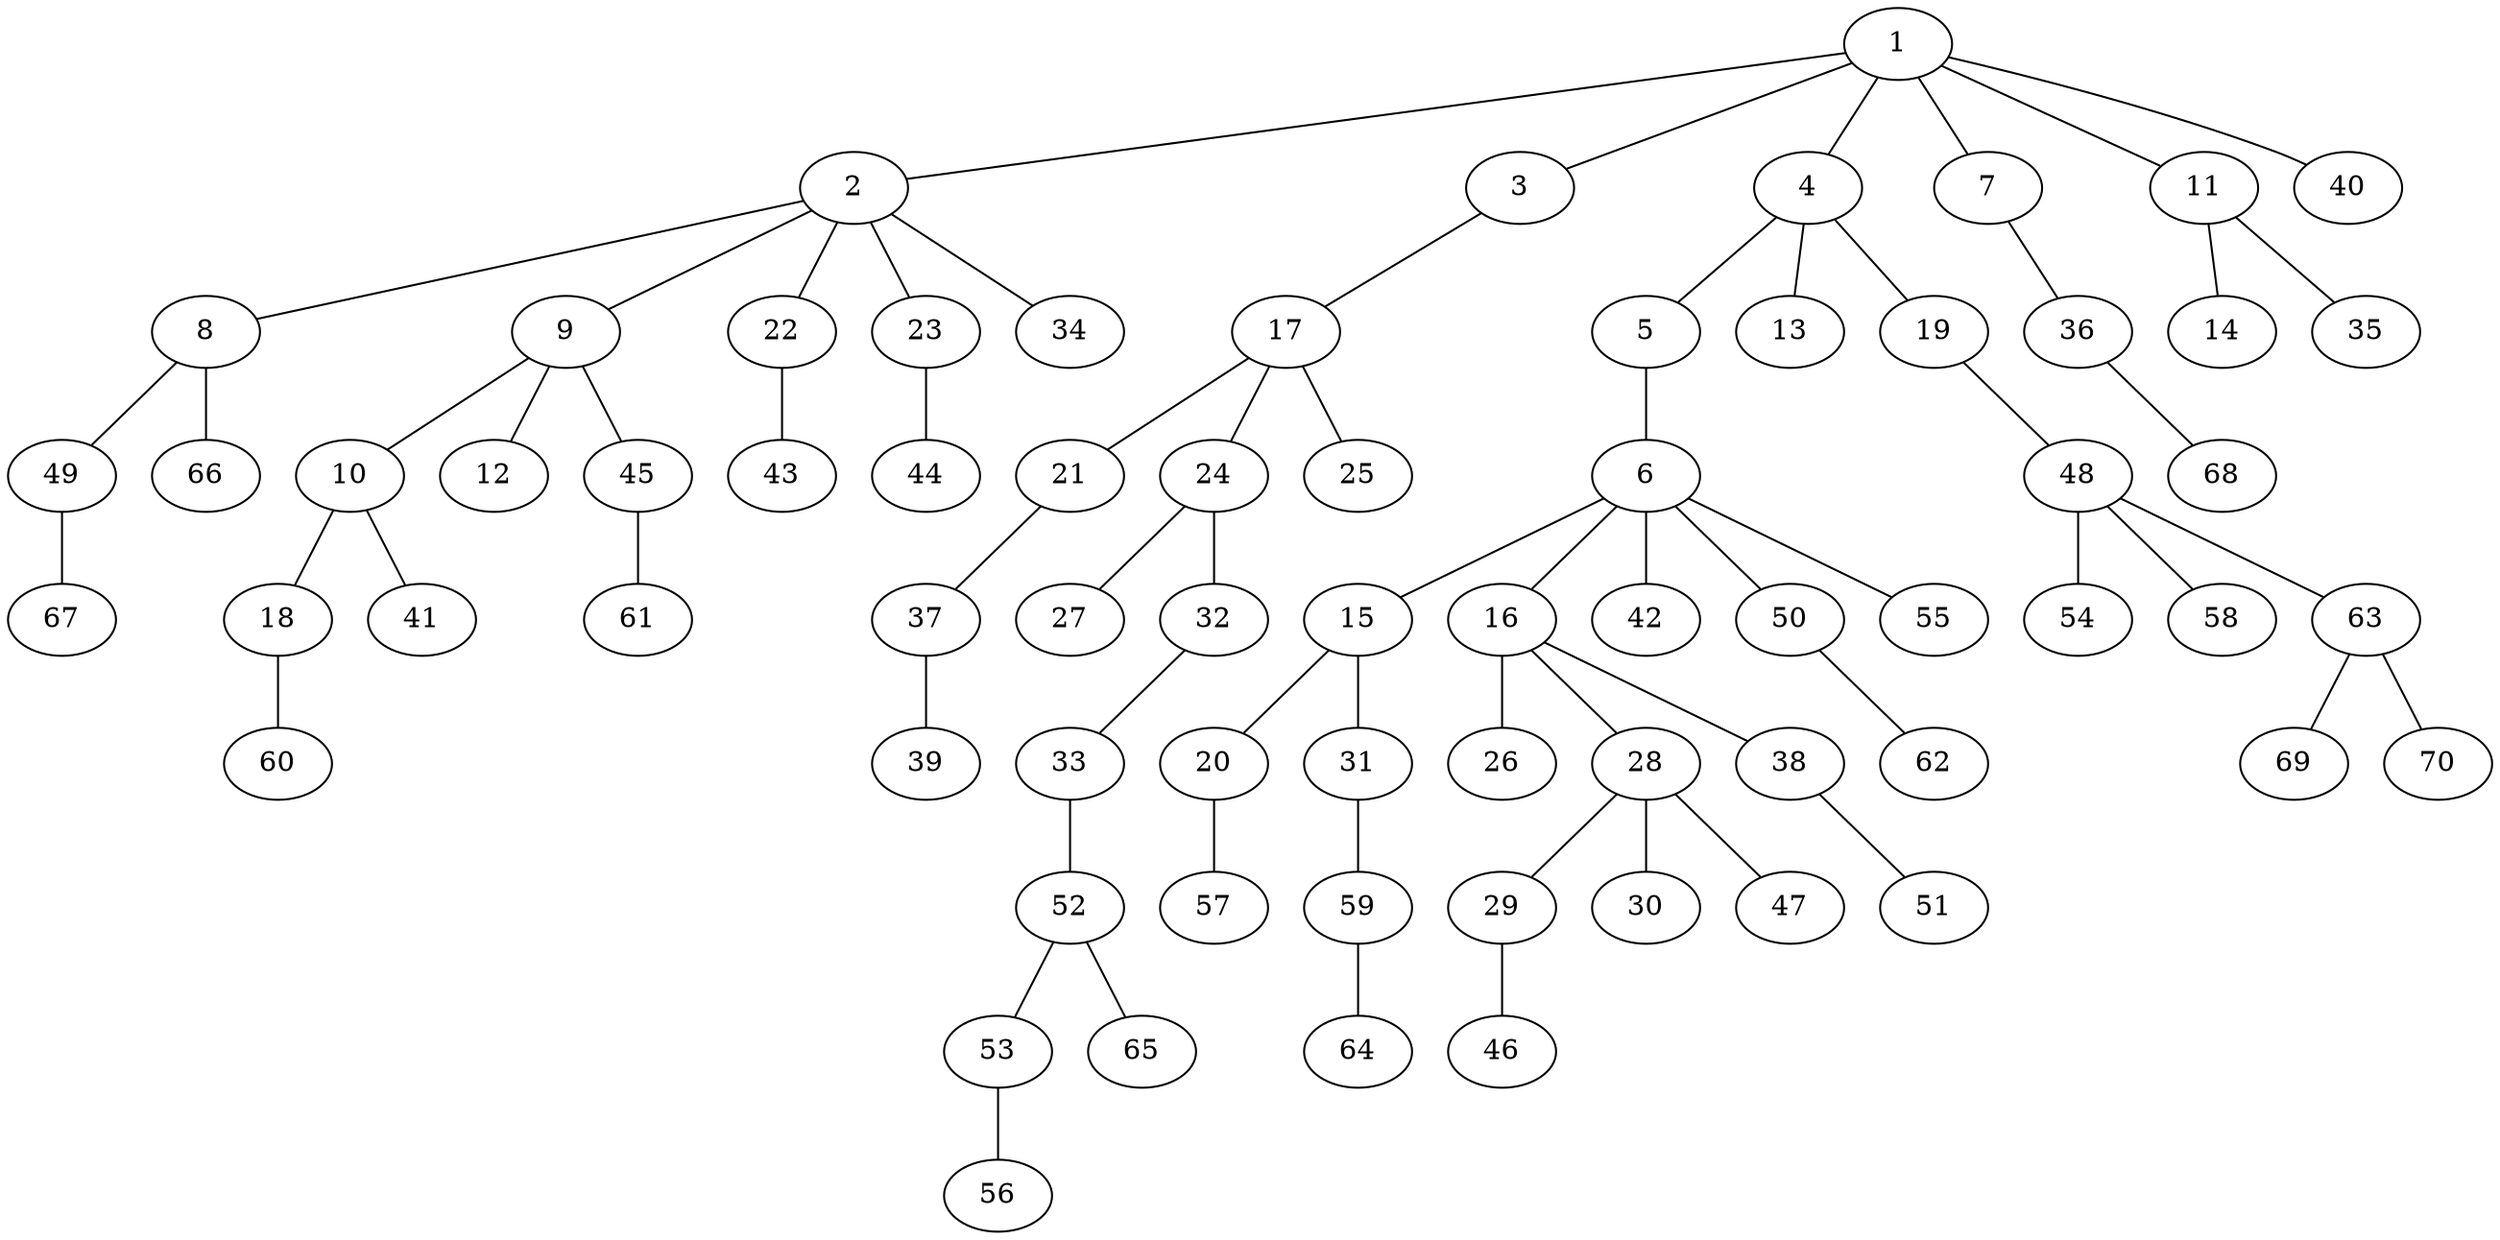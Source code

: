 graph graphname {1--2
1--3
1--4
1--7
1--11
1--40
2--8
2--9
2--22
2--23
2--34
3--17
4--5
4--13
4--19
5--6
6--15
6--16
6--42
6--50
6--55
7--36
8--49
8--66
9--10
9--12
9--45
10--18
10--41
11--14
11--35
15--20
15--31
16--26
16--28
16--38
17--21
17--24
17--25
18--60
19--48
20--57
21--37
22--43
23--44
24--27
24--32
28--29
28--30
28--47
29--46
31--59
32--33
33--52
36--68
37--39
38--51
45--61
48--54
48--58
48--63
49--67
50--62
52--53
52--65
53--56
59--64
63--69
63--70
}